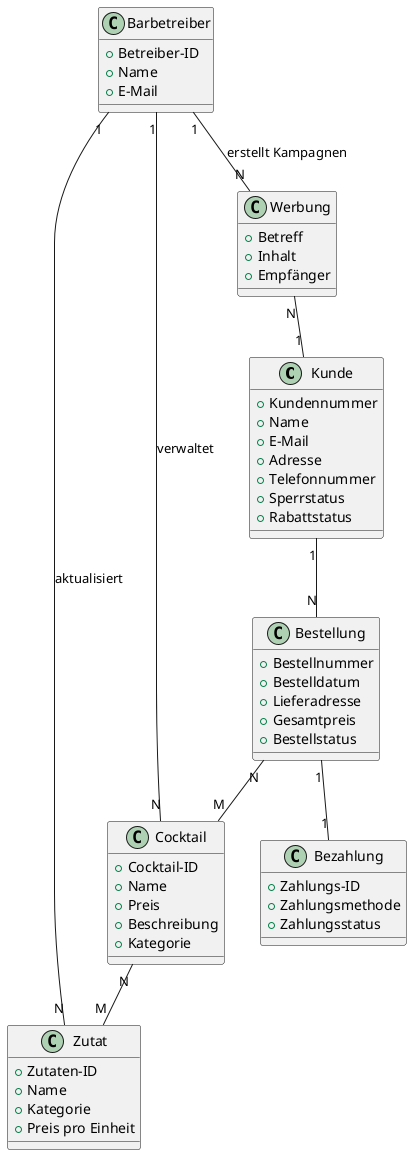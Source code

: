 @startuml
class Kunde {
  + Kundennummer
  + Name
  + E-Mail
  + Adresse
  + Telefonnummer
  + Sperrstatus
  + Rabattstatus

}

class Barbetreiber {
  + Betreiber-ID
  + Name
  + E-Mail
  

}

class Cocktail {
  + Cocktail-ID
  + Name
  + Preis
  + Beschreibung
  + Kategorie
  }
  

class Zutat {
  + Zutaten-ID
  + Name
  + Kategorie
  + Preis pro Einheit
  
 
}

class Bestellung {
  + Bestellnummer
  + Bestelldatum
  + Lieferadresse
  + Gesamtpreis
  + Bestellstatus
 
}

class Bezahlung {
  + Zahlungs-ID
  + Zahlungsmethode
  + Zahlungsstatus
  }
  

class Werbung {
  + Betreff
  + Inhalt
  + Empfänger
  
}

Kunde "1" -- "N" Bestellung
Bestellung "N" -- "M" Cocktail
Cocktail "N" -- "M" Zutat
Bestellung "1" -- "1" Bezahlung
Werbung "N" -- "1" Kunde
Barbetreiber "1" -- "N" Cocktail : "verwaltet"
Barbetreiber "1" -- "N" Zutat : "aktualisiert"
Barbetreiber "1" -- "N" Werbung : "erstellt Kampagnen"
@enduml